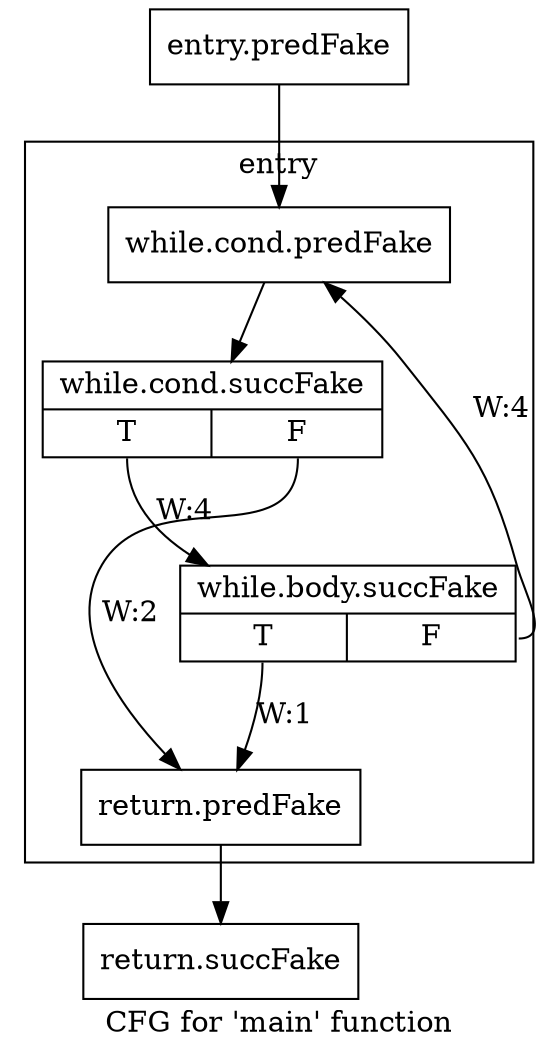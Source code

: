 digraph "CFG for 'main' function" {
	label="CFG for 'main' function";

	Node0x57b7160 [shape=record,filename="",linenumber="",label="{entry.predFake}"];
	Node0x57b7160 -> Node0x57b73a0[ callList="" memoryops="" filename="../../../../test_hart.cpp" execusionnum="1"];
	Node0x57b7530 [shape=record,filename="../../../../test_hart.cpp",linenumber="108",label="{return.predFake}"];
	Node0x57b7530 -> Node0x54cccf0[ callList="" memoryops="" filename="../../../../test_hart.cpp" execusionnum="1"];
	Node0x54cccf0 [shape=record,filename="../../../../test_hart.cpp",linenumber="108",label="{return.succFake}"];
subgraph cluster_0 {
	label="entry";
	tripcount="0";
	invocationtime="1";

	Node0x57b73a0 [shape=record,filename="../../../../test_hart.cpp",linenumber="97",label="{while.cond.predFake}"];
	Node0x57b73a0 -> Node0x54cca50[ callList="" memoryops="" filename="../../../../test_hart.cpp" execusionnum="4"];
	Node0x54cca50 [shape=record,filename="../../../../test_hart.cpp",linenumber="97",label="{while.cond.succFake|{<s0>T|<s1>F}}"];
	Node0x54cca50:s0 -> Node0x54ccb30[label="W:4" callList="1:99" memoryops="" filename="../../../../test_hart.cpp" execusionnum="3"];
	Node0x54cca50:s1 -> Node0x57b7530[label="W:2" callList="" memoryops="" filename="../../../../test_hart.cpp" execusionnum="1"];
	Node0x54ccb30 [shape=record,filename="../../../../test_hart.cpp",linenumber="100",label="{while.body.succFake|{<s0>T|<s1>F}}"];
	Node0x54ccb30:s0 -> Node0x57b7530[label="W:1" callList="" memoryops="" filename="../../../../test_hart.cpp" execusionnum="0"];
	Node0x54ccb30:s1 -> Node0x57b73a0[label="W:4" callList="" memoryops="" filename="../../../../test_hart.cpp" execusionnum="3"];
}
}
